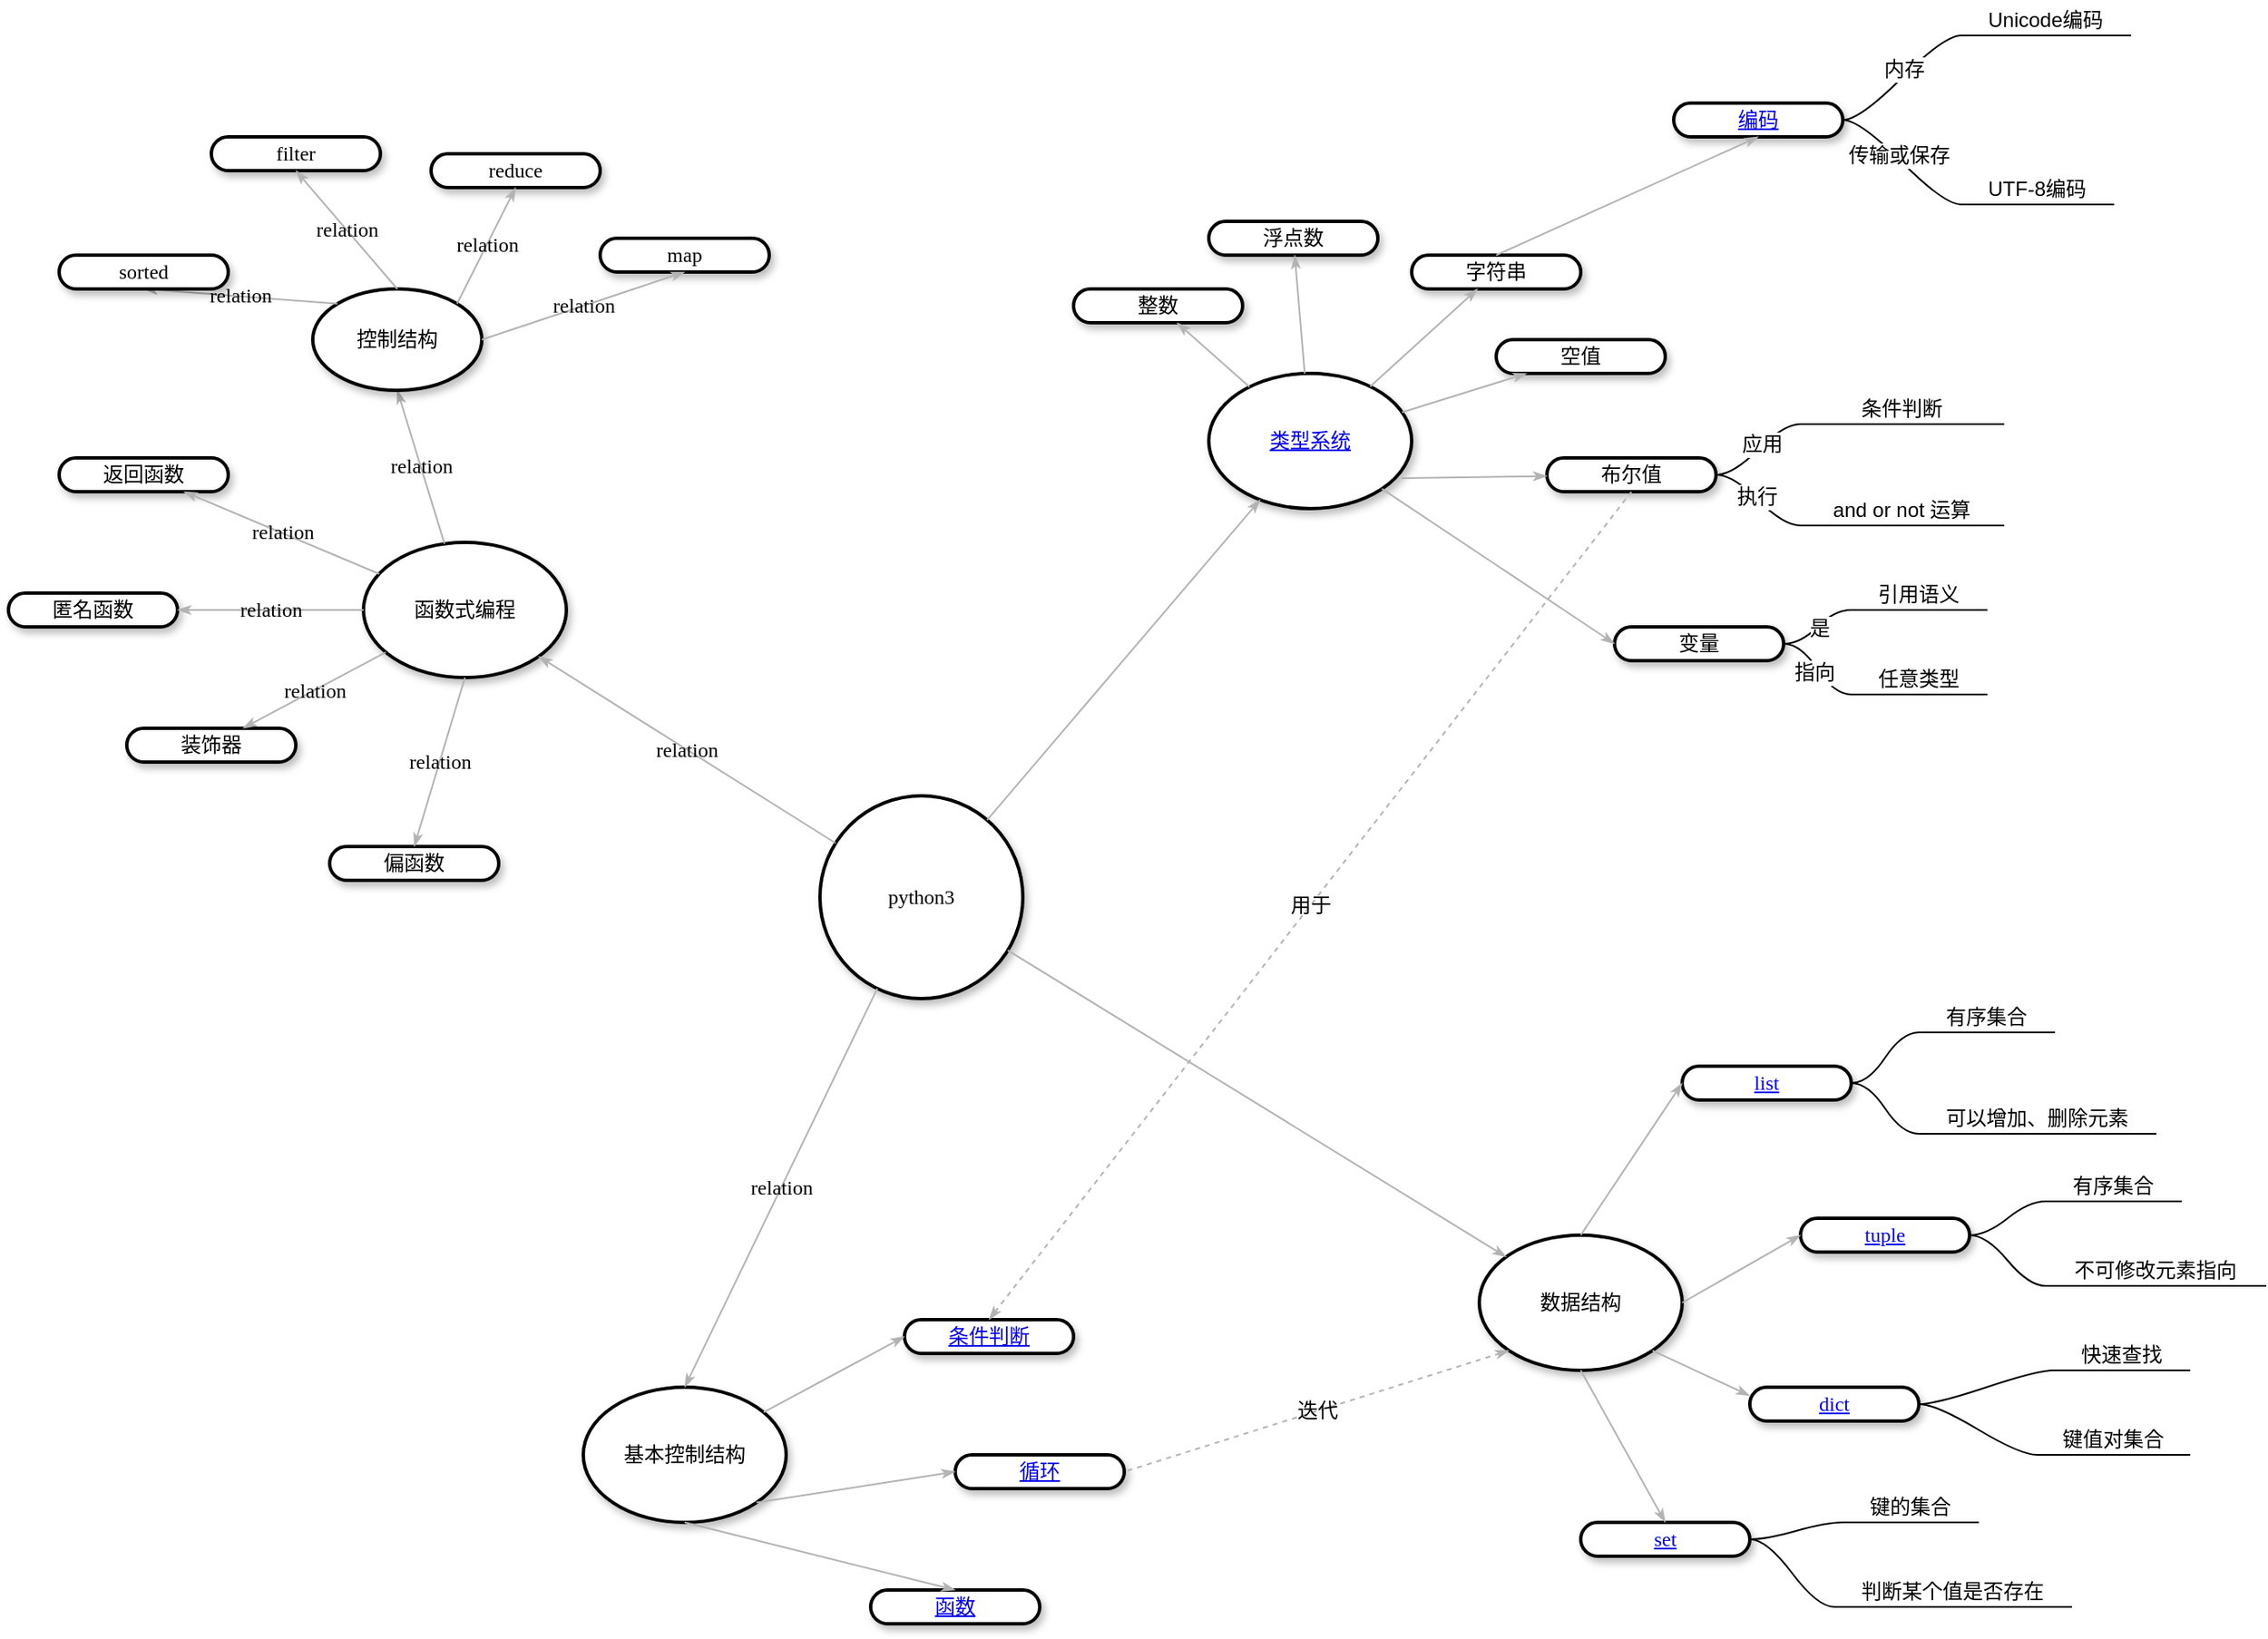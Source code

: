 <mxfile version="12.9.3" type="github">
  <diagram name="Page-1" id="42789a77-a242-8287-6e28-9cd8cfd52e62">
    <mxGraphModel dx="1422" dy="1612" grid="1" gridSize="10" guides="1" tooltips="1" connect="1" arrows="1" fold="1" page="1" pageScale="1" pageWidth="1100" pageHeight="850" background="#ffffff" math="0" shadow="0">
      <root>
        <mxCell id="0" />
        <mxCell id="1" parent="0" />
        <mxCell id="pa6l1_xSJ-PfUNN6RvXa-100" value="函数式编程" style="ellipse;whiteSpace=wrap;html=1;rounded=1;shadow=1;comic=0;labelBackgroundColor=none;strokeWidth=2;fontFamily=Verdana;fontSize=12;align=center;" vertex="1" parent="1">
          <mxGeometry x="260" y="110" width="120" height="80" as="geometry" />
        </mxCell>
        <mxCell id="pa6l1_xSJ-PfUNN6RvXa-101" value="&lt;a href=&quot;https://github.com/tesla1995/notes/blob/master/python/type_system.md&quot;&gt;类型系统&lt;/a&gt;" style="ellipse;whiteSpace=wrap;html=1;rounded=1;shadow=1;comic=0;labelBackgroundColor=none;strokeWidth=2;fontFamily=Verdana;fontSize=12;align=center;" vertex="1" parent="1">
          <mxGeometry x="760" y="10" width="120" height="80" as="geometry" />
        </mxCell>
        <mxCell id="pa6l1_xSJ-PfUNN6RvXa-102" value="python3" style="ellipse;whiteSpace=wrap;html=1;rounded=1;shadow=1;comic=0;labelBackgroundColor=none;strokeWidth=2;fontFamily=Verdana;fontSize=12;align=center;" vertex="1" parent="1">
          <mxGeometry x="530" y="260" width="120" height="120" as="geometry" />
        </mxCell>
        <mxCell id="pa6l1_xSJ-PfUNN6RvXa-103" value="数据结构" style="ellipse;whiteSpace=wrap;html=1;rounded=1;shadow=1;comic=0;labelBackgroundColor=none;strokeWidth=2;fontFamily=Verdana;fontSize=12;align=center;" vertex="1" parent="1">
          <mxGeometry x="920" y="520" width="120" height="80" as="geometry" />
        </mxCell>
        <mxCell id="pa6l1_xSJ-PfUNN6RvXa-104" value="&lt;span&gt;基本控制结构&lt;/span&gt;" style="ellipse;whiteSpace=wrap;html=1;rounded=1;shadow=1;comic=0;labelBackgroundColor=none;strokeWidth=2;fontFamily=Verdana;fontSize=12;align=center;" vertex="1" parent="1">
          <mxGeometry x="390" y="610" width="120" height="80" as="geometry" />
        </mxCell>
        <mxCell id="pa6l1_xSJ-PfUNN6RvXa-105" value="返回函数" style="whiteSpace=wrap;html=1;rounded=1;shadow=1;comic=0;labelBackgroundColor=none;strokeWidth=2;fontFamily=Verdana;fontSize=12;align=center;arcSize=50;" vertex="1" parent="1">
          <mxGeometry x="80" y="60" width="100" height="20" as="geometry" />
        </mxCell>
        <mxCell id="pa6l1_xSJ-PfUNN6RvXa-106" value="匿名函数" style="whiteSpace=wrap;html=1;rounded=1;shadow=1;comic=0;labelBackgroundColor=none;strokeWidth=2;fontFamily=Verdana;fontSize=12;align=center;arcSize=50;" vertex="1" parent="1">
          <mxGeometry x="50" y="140" width="100" height="20" as="geometry" />
        </mxCell>
        <mxCell id="pa6l1_xSJ-PfUNN6RvXa-108" value="&lt;span&gt;整数&lt;/span&gt;" style="whiteSpace=wrap;html=1;rounded=1;shadow=1;comic=0;labelBackgroundColor=none;strokeWidth=2;fontFamily=Verdana;fontSize=12;align=center;arcSize=50;" vertex="1" parent="1">
          <mxGeometry x="680" y="-40" width="100" height="20" as="geometry" />
        </mxCell>
        <mxCell id="pa6l1_xSJ-PfUNN6RvXa-109" value="&lt;span&gt;浮点数&lt;/span&gt;" style="whiteSpace=wrap;html=1;rounded=1;shadow=1;comic=0;labelBackgroundColor=none;strokeWidth=2;fontFamily=Verdana;fontSize=12;align=center;arcSize=50;" vertex="1" parent="1">
          <mxGeometry x="760" y="-80" width="100" height="20" as="geometry" />
        </mxCell>
        <mxCell id="pa6l1_xSJ-PfUNN6RvXa-110" value="字符串" style="whiteSpace=wrap;html=1;rounded=1;shadow=1;comic=0;labelBackgroundColor=none;strokeWidth=2;fontFamily=Verdana;fontSize=12;align=center;arcSize=50;" vertex="1" parent="1">
          <mxGeometry x="880" y="-60" width="100" height="20" as="geometry" />
        </mxCell>
        <mxCell id="pa6l1_xSJ-PfUNN6RvXa-111" value="&lt;a href=&quot;https://github.com/tesla1995/notes/blob/master/python/string_encoding.md&quot;&gt;编码&lt;/a&gt;" style="whiteSpace=wrap;html=1;rounded=1;shadow=1;comic=0;labelBackgroundColor=none;strokeWidth=2;fontFamily=Verdana;fontSize=12;align=center;arcSize=50;" vertex="1" parent="1">
          <mxGeometry x="1035" y="-150" width="100" height="20" as="geometry" />
        </mxCell>
        <mxCell id="pa6l1_xSJ-PfUNN6RvXa-112" value="空值" style="whiteSpace=wrap;html=1;rounded=1;shadow=1;comic=0;labelBackgroundColor=none;strokeWidth=2;fontFamily=Verdana;fontSize=12;align=center;arcSize=50;" vertex="1" parent="1">
          <mxGeometry x="930" y="-10" width="100" height="20" as="geometry" />
        </mxCell>
        <mxCell id="pa6l1_xSJ-PfUNN6RvXa-113" value="&lt;span&gt;布尔值&lt;/span&gt;" style="whiteSpace=wrap;html=1;rounded=1;shadow=1;comic=0;labelBackgroundColor=none;strokeWidth=2;fontFamily=Verdana;fontSize=12;align=center;arcSize=50;" vertex="1" parent="1">
          <mxGeometry x="960" y="60" width="100" height="20" as="geometry" />
        </mxCell>
        <mxCell id="pa6l1_xSJ-PfUNN6RvXa-117" value="relation" style="edgeStyle=none;rounded=1;html=1;labelBackgroundColor=none;startArrow=none;startFill=0;startSize=5;endArrow=classicThin;endFill=1;endSize=5;jettySize=auto;orthogonalLoop=1;strokeColor=#B3B3B3;strokeWidth=1;fontFamily=Verdana;fontSize=12;entryX=0.5;entryY=1;entryDx=0;entryDy=0;" edge="1" parent="1" source="pa6l1_xSJ-PfUNN6RvXa-100" target="pa6l1_xSJ-PfUNN6RvXa-197">
          <mxGeometry relative="1" as="geometry">
            <mxPoint x="365" y="60" as="targetPoint" />
          </mxGeometry>
        </mxCell>
        <mxCell id="pa6l1_xSJ-PfUNN6RvXa-119" value="relation" style="edgeStyle=none;rounded=1;html=1;labelBackgroundColor=none;startArrow=none;startFill=0;startSize=5;endArrow=classicThin;endFill=1;endSize=5;jettySize=auto;orthogonalLoop=1;strokeColor=#B3B3B3;strokeWidth=1;fontFamily=Verdana;fontSize=12" edge="1" parent="1" source="pa6l1_xSJ-PfUNN6RvXa-100" target="pa6l1_xSJ-PfUNN6RvXa-105">
          <mxGeometry relative="1" as="geometry" />
        </mxCell>
        <mxCell id="pa6l1_xSJ-PfUNN6RvXa-120" value="relation" style="edgeStyle=none;rounded=1;html=1;labelBackgroundColor=none;startArrow=none;startFill=0;startSize=5;endArrow=classicThin;endFill=1;endSize=5;jettySize=auto;orthogonalLoop=1;strokeColor=#B3B3B3;strokeWidth=1;fontFamily=Verdana;fontSize=12" edge="1" parent="1" source="pa6l1_xSJ-PfUNN6RvXa-100" target="pa6l1_xSJ-PfUNN6RvXa-106">
          <mxGeometry relative="1" as="geometry" />
        </mxCell>
        <mxCell id="pa6l1_xSJ-PfUNN6RvXa-121" value="relation" style="edgeStyle=none;rounded=1;html=1;labelBackgroundColor=none;startArrow=none;startFill=0;startSize=5;endArrow=classicThin;endFill=1;endSize=5;jettySize=auto;orthogonalLoop=1;strokeColor=#B3B3B3;strokeWidth=1;fontFamily=Verdana;fontSize=12" edge="1" parent="1" source="pa6l1_xSJ-PfUNN6RvXa-102" target="pa6l1_xSJ-PfUNN6RvXa-100">
          <mxGeometry relative="1" as="geometry" />
        </mxCell>
        <mxCell id="pa6l1_xSJ-PfUNN6RvXa-122" value="" style="edgeStyle=none;rounded=1;html=1;labelBackgroundColor=none;startArrow=none;startFill=0;startSize=5;endArrow=classicThin;endFill=1;endSize=5;jettySize=auto;orthogonalLoop=1;strokeColor=#B3B3B3;strokeWidth=1;fontFamily=Verdana;fontSize=12" edge="1" parent="1" source="pa6l1_xSJ-PfUNN6RvXa-102" target="pa6l1_xSJ-PfUNN6RvXa-101">
          <mxGeometry relative="1" as="geometry" />
        </mxCell>
        <mxCell id="pa6l1_xSJ-PfUNN6RvXa-123" value="" style="edgeStyle=none;rounded=1;html=1;labelBackgroundColor=none;startArrow=none;startFill=0;startSize=5;endArrow=classicThin;endFill=1;endSize=5;jettySize=auto;orthogonalLoop=1;strokeColor=#B3B3B3;strokeWidth=1;fontFamily=Verdana;fontSize=12" edge="1" parent="1" source="pa6l1_xSJ-PfUNN6RvXa-102" target="pa6l1_xSJ-PfUNN6RvXa-103">
          <mxGeometry relative="1" as="geometry" />
        </mxCell>
        <mxCell id="pa6l1_xSJ-PfUNN6RvXa-124" value="" style="edgeStyle=none;rounded=1;html=1;labelBackgroundColor=none;startArrow=none;startFill=0;startSize=5;endArrow=classicThin;endFill=1;endSize=5;jettySize=auto;orthogonalLoop=1;strokeColor=#B3B3B3;strokeWidth=1;fontFamily=Verdana;fontSize=12;exitX=0.95;exitY=0.775;exitDx=0;exitDy=0;exitPerimeter=0;" edge="1" parent="1" source="pa6l1_xSJ-PfUNN6RvXa-101" target="pa6l1_xSJ-PfUNN6RvXa-113">
          <mxGeometry relative="1" as="geometry" />
        </mxCell>
        <mxCell id="pa6l1_xSJ-PfUNN6RvXa-125" value="" style="edgeStyle=none;rounded=1;html=1;labelBackgroundColor=none;startArrow=none;startFill=0;startSize=5;endArrow=classicThin;endFill=1;endSize=5;jettySize=auto;orthogonalLoop=1;strokeColor=#B3B3B3;strokeWidth=1;fontFamily=Verdana;fontSize=12" edge="1" parent="1" source="pa6l1_xSJ-PfUNN6RvXa-101" target="pa6l1_xSJ-PfUNN6RvXa-112">
          <mxGeometry relative="1" as="geometry" />
        </mxCell>
        <mxCell id="pa6l1_xSJ-PfUNN6RvXa-126" value="" style="edgeStyle=none;rounded=1;html=1;labelBackgroundColor=none;startArrow=none;startFill=0;startSize=5;endArrow=classicThin;endFill=1;endSize=5;jettySize=auto;orthogonalLoop=1;strokeColor=#B3B3B3;strokeWidth=1;fontFamily=Verdana;fontSize=12" edge="1" parent="1" source="pa6l1_xSJ-PfUNN6RvXa-101" target="pa6l1_xSJ-PfUNN6RvXa-110">
          <mxGeometry relative="1" as="geometry" />
        </mxCell>
        <mxCell id="pa6l1_xSJ-PfUNN6RvXa-127" value="" style="edgeStyle=none;rounded=1;html=1;labelBackgroundColor=none;startArrow=none;startFill=0;startSize=5;endArrow=classicThin;endFill=1;endSize=5;jettySize=auto;orthogonalLoop=1;strokeColor=#B3B3B3;strokeWidth=1;fontFamily=Verdana;fontSize=12" edge="1" parent="1" source="pa6l1_xSJ-PfUNN6RvXa-101" target="pa6l1_xSJ-PfUNN6RvXa-109">
          <mxGeometry relative="1" as="geometry" />
        </mxCell>
        <mxCell id="pa6l1_xSJ-PfUNN6RvXa-128" value="" style="edgeStyle=none;rounded=1;html=1;labelBackgroundColor=none;startArrow=none;startFill=0;startSize=5;endArrow=classicThin;endFill=1;endSize=5;jettySize=auto;orthogonalLoop=1;strokeColor=#B3B3B3;strokeWidth=1;fontFamily=Verdana;fontSize=12" edge="1" parent="1" source="pa6l1_xSJ-PfUNN6RvXa-101" target="pa6l1_xSJ-PfUNN6RvXa-108">
          <mxGeometry relative="1" as="geometry" />
        </mxCell>
        <mxCell id="pa6l1_xSJ-PfUNN6RvXa-132" value="装饰器" style="whiteSpace=wrap;html=1;rounded=1;shadow=1;comic=0;labelBackgroundColor=none;strokeWidth=2;fontFamily=Verdana;fontSize=12;align=center;arcSize=50;" vertex="1" parent="1">
          <mxGeometry x="120" y="220" width="100" height="20" as="geometry" />
        </mxCell>
        <mxCell id="pa6l1_xSJ-PfUNN6RvXa-133" value="&lt;span&gt;&lt;a href=&quot;https://github.com/tesla1995/notes/blob/master/python/basic_ctrl.md&quot;&gt;条件判断&lt;/a&gt;&lt;/span&gt;" style="whiteSpace=wrap;html=1;rounded=1;shadow=1;comic=0;labelBackgroundColor=none;strokeWidth=2;fontFamily=Verdana;fontSize=12;align=center;arcSize=50;" vertex="1" parent="1">
          <mxGeometry x="580" y="570" width="100" height="20" as="geometry" />
        </mxCell>
        <mxCell id="pa6l1_xSJ-PfUNN6RvXa-135" value="relation" style="edgeStyle=none;rounded=1;html=1;labelBackgroundColor=none;startArrow=none;startFill=0;startSize=5;endArrow=classicThin;endFill=1;endSize=5;jettySize=auto;orthogonalLoop=1;strokeColor=#B3B3B3;strokeWidth=1;fontFamily=Verdana;fontSize=12" edge="1" parent="1" source="pa6l1_xSJ-PfUNN6RvXa-100" target="pa6l1_xSJ-PfUNN6RvXa-132">
          <mxGeometry relative="1" as="geometry" />
        </mxCell>
        <mxCell id="pa6l1_xSJ-PfUNN6RvXa-144" value="relation" style="edgeStyle=none;rounded=1;html=1;labelBackgroundColor=none;startArrow=none;startFill=0;startSize=5;endArrow=classicThin;endFill=1;endSize=5;jettySize=auto;orthogonalLoop=1;strokeColor=#B3B3B3;strokeWidth=1;fontFamily=Verdana;fontSize=12;entryX=0.5;entryY=0;entryDx=0;entryDy=0;" edge="1" parent="1" source="pa6l1_xSJ-PfUNN6RvXa-102" target="pa6l1_xSJ-PfUNN6RvXa-104">
          <mxGeometry relative="1" as="geometry">
            <mxPoint x="472.381" y="415" as="targetPoint" />
          </mxGeometry>
        </mxCell>
        <mxCell id="pa6l1_xSJ-PfUNN6RvXa-145" value="" style="edgeStyle=none;rounded=1;html=1;labelBackgroundColor=none;startArrow=none;startFill=0;startSize=5;endArrow=classicThin;endFill=1;endSize=5;jettySize=auto;orthogonalLoop=1;strokeColor=#B3B3B3;strokeWidth=1;fontFamily=Verdana;fontSize=12;entryX=0;entryY=0.5;entryDx=0;entryDy=0;" edge="1" parent="1" source="pa6l1_xSJ-PfUNN6RvXa-104" target="pa6l1_xSJ-PfUNN6RvXa-133">
          <mxGeometry relative="1" as="geometry" />
        </mxCell>
        <mxCell id="pa6l1_xSJ-PfUNN6RvXa-146" value="条件判断" style="whiteSpace=wrap;html=1;shape=partialRectangle;top=0;left=0;bottom=1;right=0;points=[[0,1],[1,1]];strokeColor=#000000;fillColor=none;align=center;verticalAlign=bottom;routingCenterY=0.5;snapToPoint=1;container=1;recursiveResize=0;autosize=1;treeFolding=1;treeMoving=1;" vertex="1" parent="1">
          <mxGeometry x="1110" y="20" width="120" height="20" as="geometry" />
        </mxCell>
        <mxCell id="pa6l1_xSJ-PfUNN6RvXa-147" value="" style="edgeStyle=entityRelationEdgeStyle;startArrow=none;endArrow=none;segment=10;curved=1;exitX=1;exitY=0.5;exitDx=0;exitDy=0;" edge="1" parent="1" source="pa6l1_xSJ-PfUNN6RvXa-113" target="pa6l1_xSJ-PfUNN6RvXa-146">
          <mxGeometry relative="1" as="geometry">
            <mxPoint x="1050" y="30" as="sourcePoint" />
          </mxGeometry>
        </mxCell>
        <mxCell id="pa6l1_xSJ-PfUNN6RvXa-148" value="应用" style="text;html=1;align=center;verticalAlign=middle;resizable=0;points=[];labelBackgroundColor=#ffffff;" vertex="1" connectable="0" parent="pa6l1_xSJ-PfUNN6RvXa-147">
          <mxGeometry x="0.117" y="1" relative="1" as="geometry">
            <mxPoint as="offset" />
          </mxGeometry>
        </mxCell>
        <mxCell id="pa6l1_xSJ-PfUNN6RvXa-149" value="and or not 运算" style="whiteSpace=wrap;html=1;shape=partialRectangle;top=0;left=0;bottom=1;right=0;points=[[0,1],[1,1]];strokeColor=#000000;fillColor=none;align=center;verticalAlign=bottom;routingCenterY=0.5;snapToPoint=1;container=1;recursiveResize=0;autosize=1;treeFolding=1;treeMoving=1;" vertex="1" parent="1">
          <mxGeometry x="1110" y="80" width="120" height="20" as="geometry" />
        </mxCell>
        <mxCell id="pa6l1_xSJ-PfUNN6RvXa-150" value="" style="edgeStyle=entityRelationEdgeStyle;startArrow=none;endArrow=none;segment=10;curved=1;exitX=1;exitY=0.5;exitDx=0;exitDy=0;" edge="1" parent="1" source="pa6l1_xSJ-PfUNN6RvXa-113" target="pa6l1_xSJ-PfUNN6RvXa-149">
          <mxGeometry relative="1" as="geometry">
            <mxPoint x="1040" y="40" as="sourcePoint" />
          </mxGeometry>
        </mxCell>
        <mxCell id="pa6l1_xSJ-PfUNN6RvXa-151" value="执行" style="text;html=1;align=center;verticalAlign=middle;resizable=0;points=[];labelBackgroundColor=#ffffff;" vertex="1" connectable="0" parent="pa6l1_xSJ-PfUNN6RvXa-150">
          <mxGeometry x="-0.084" y="1" relative="1" as="geometry">
            <mxPoint as="offset" />
          </mxGeometry>
        </mxCell>
        <mxCell id="pa6l1_xSJ-PfUNN6RvXa-152" value="Unicode编码" style="whiteSpace=wrap;html=1;shape=partialRectangle;top=0;left=0;bottom=1;right=0;points=[[0,1],[1,1]];strokeColor=#000000;fillColor=none;align=center;verticalAlign=bottom;routingCenterY=0.5;snapToPoint=1;container=1;recursiveResize=0;autosize=1;treeFolding=1;treeMoving=1;" vertex="1" parent="1">
          <mxGeometry x="1205" y="-210" width="100" height="20" as="geometry" />
        </mxCell>
        <mxCell id="pa6l1_xSJ-PfUNN6RvXa-153" value="" style="edgeStyle=entityRelationEdgeStyle;startArrow=none;endArrow=none;segment=10;curved=1;" edge="1" parent="1" target="pa6l1_xSJ-PfUNN6RvXa-152">
          <mxGeometry relative="1" as="geometry">
            <mxPoint x="1135" y="-140" as="sourcePoint" />
          </mxGeometry>
        </mxCell>
        <mxCell id="pa6l1_xSJ-PfUNN6RvXa-154" value="内存" style="text;html=1;align=center;verticalAlign=middle;resizable=0;points=[];labelBackgroundColor=#ffffff;" vertex="1" connectable="0" parent="pa6l1_xSJ-PfUNN6RvXa-153">
          <mxGeometry x="0.068" y="4" relative="1" as="geometry">
            <mxPoint x="1" as="offset" />
          </mxGeometry>
        </mxCell>
        <mxCell id="pa6l1_xSJ-PfUNN6RvXa-155" value="UTF-8编码" style="whiteSpace=wrap;html=1;shape=partialRectangle;top=0;left=0;bottom=1;right=0;points=[[0,1],[1,1]];strokeColor=#000000;fillColor=none;align=center;verticalAlign=bottom;routingCenterY=0.5;snapToPoint=1;container=1;recursiveResize=0;autosize=1;treeFolding=1;treeMoving=1;" vertex="1" parent="1">
          <mxGeometry x="1205" y="-110" width="90" height="20" as="geometry" />
        </mxCell>
        <mxCell id="pa6l1_xSJ-PfUNN6RvXa-156" value="" style="edgeStyle=entityRelationEdgeStyle;startArrow=none;endArrow=none;segment=10;curved=1;" edge="1" parent="1" target="pa6l1_xSJ-PfUNN6RvXa-155">
          <mxGeometry relative="1" as="geometry">
            <mxPoint x="1135" y="-140" as="sourcePoint" />
          </mxGeometry>
        </mxCell>
        <mxCell id="pa6l1_xSJ-PfUNN6RvXa-157" value="传输或保存" style="text;html=1;align=center;verticalAlign=middle;resizable=0;points=[];labelBackgroundColor=#ffffff;" vertex="1" connectable="0" parent="pa6l1_xSJ-PfUNN6RvXa-156">
          <mxGeometry x="-0.093" y="1" relative="1" as="geometry">
            <mxPoint as="offset" />
          </mxGeometry>
        </mxCell>
        <mxCell id="pa6l1_xSJ-PfUNN6RvXa-158" value="" style="edgeStyle=none;rounded=1;html=1;labelBackgroundColor=none;startArrow=none;startFill=0;startSize=5;endArrow=classicThin;endFill=1;endSize=5;jettySize=auto;orthogonalLoop=1;strokeColor=#B3B3B3;strokeWidth=1;fontFamily=Verdana;fontSize=12;entryX=0.5;entryY=1;entryDx=0;entryDy=0;" edge="1" parent="1" target="pa6l1_xSJ-PfUNN6RvXa-111">
          <mxGeometry relative="1" as="geometry">
            <mxPoint x="930" y="-60" as="sourcePoint" />
            <mxPoint x="1030" y="-140" as="targetPoint" />
          </mxGeometry>
        </mxCell>
        <mxCell id="pa6l1_xSJ-PfUNN6RvXa-159" value="&lt;span&gt;变量&lt;/span&gt;" style="whiteSpace=wrap;html=1;rounded=1;shadow=1;comic=0;labelBackgroundColor=none;strokeWidth=2;fontFamily=Verdana;fontSize=12;align=center;arcSize=50;" vertex="1" parent="1">
          <mxGeometry x="1000" y="160" width="100" height="20" as="geometry" />
        </mxCell>
        <mxCell id="pa6l1_xSJ-PfUNN6RvXa-160" value="" style="edgeStyle=none;rounded=1;html=1;labelBackgroundColor=none;startArrow=none;startFill=0;startSize=5;endArrow=classicThin;endFill=1;endSize=5;jettySize=auto;orthogonalLoop=1;strokeColor=#B3B3B3;strokeWidth=1;fontFamily=Verdana;fontSize=12;entryX=0;entryY=0.5;entryDx=0;entryDy=0;exitX=1;exitY=1;exitDx=0;exitDy=0;" edge="1" parent="1" source="pa6l1_xSJ-PfUNN6RvXa-101" target="pa6l1_xSJ-PfUNN6RvXa-159">
          <mxGeometry relative="1" as="geometry">
            <mxPoint x="826.732" y="20.059" as="sourcePoint" />
            <mxPoint x="820.833" y="-50" as="targetPoint" />
          </mxGeometry>
        </mxCell>
        <mxCell id="pa6l1_xSJ-PfUNN6RvXa-161" value="引用语义" style="whiteSpace=wrap;html=1;shape=partialRectangle;top=0;left=0;bottom=1;right=0;points=[[0,1],[1,1]];strokeColor=#000000;fillColor=none;align=center;verticalAlign=bottom;routingCenterY=0.5;snapToPoint=1;container=1;recursiveResize=0;autosize=1;treeFolding=1;treeMoving=1;" vertex="1" parent="1">
          <mxGeometry x="1140" y="130" width="80" height="20" as="geometry" />
        </mxCell>
        <mxCell id="pa6l1_xSJ-PfUNN6RvXa-162" value="" style="edgeStyle=entityRelationEdgeStyle;startArrow=none;endArrow=none;segment=10;curved=1;exitX=1;exitY=0.5;exitDx=0;exitDy=0;" edge="1" parent="1" source="pa6l1_xSJ-PfUNN6RvXa-159" target="pa6l1_xSJ-PfUNN6RvXa-161">
          <mxGeometry relative="1" as="geometry">
            <mxPoint x="1130" y="180" as="sourcePoint" />
          </mxGeometry>
        </mxCell>
        <mxCell id="pa6l1_xSJ-PfUNN6RvXa-163" value="是" style="text;html=1;align=center;verticalAlign=middle;resizable=0;points=[];labelBackgroundColor=#ffffff;" vertex="1" connectable="0" parent="pa6l1_xSJ-PfUNN6RvXa-162">
          <mxGeometry y="-1" relative="1" as="geometry">
            <mxPoint as="offset" />
          </mxGeometry>
        </mxCell>
        <mxCell id="pa6l1_xSJ-PfUNN6RvXa-164" value="任意类型" style="whiteSpace=wrap;html=1;shape=partialRectangle;top=0;left=0;bottom=1;right=0;points=[[0,1],[1,1]];strokeColor=#000000;fillColor=none;align=center;verticalAlign=bottom;routingCenterY=0.5;snapToPoint=1;container=1;recursiveResize=0;autosize=1;treeFolding=1;treeMoving=1;" vertex="1" parent="1">
          <mxGeometry x="1140" y="180" width="80" height="20" as="geometry" />
        </mxCell>
        <mxCell id="pa6l1_xSJ-PfUNN6RvXa-165" value="" style="edgeStyle=entityRelationEdgeStyle;startArrow=none;endArrow=none;segment=10;curved=1;exitX=1;exitY=0.5;exitDx=0;exitDy=0;" edge="1" parent="1" source="pa6l1_xSJ-PfUNN6RvXa-159" target="pa6l1_xSJ-PfUNN6RvXa-164">
          <mxGeometry relative="1" as="geometry">
            <mxPoint x="1100" y="200" as="sourcePoint" />
          </mxGeometry>
        </mxCell>
        <mxCell id="pa6l1_xSJ-PfUNN6RvXa-166" value="指向" style="text;html=1;align=center;verticalAlign=middle;resizable=0;points=[];labelBackgroundColor=#ffffff;" vertex="1" connectable="0" parent="pa6l1_xSJ-PfUNN6RvXa-165">
          <mxGeometry x="0.02" y="-3" relative="1" as="geometry">
            <mxPoint as="offset" />
          </mxGeometry>
        </mxCell>
        <mxCell id="pa6l1_xSJ-PfUNN6RvXa-167" value="&lt;a href=&quot;https://github.com/tesla1995/notes/blob/master/python/list.md&quot;&gt;list&lt;/a&gt;" style="whiteSpace=wrap;html=1;rounded=1;shadow=1;comic=0;labelBackgroundColor=none;strokeWidth=2;fontFamily=Verdana;fontSize=12;align=center;arcSize=50;" vertex="1" parent="1">
          <mxGeometry x="1040" y="420" width="100" height="20" as="geometry" />
        </mxCell>
        <mxCell id="pa6l1_xSJ-PfUNN6RvXa-168" value="&lt;a href=&quot;https://github.com/tesla1995/notes/blob/master/python/tuple.md&quot;&gt;tuple&lt;/a&gt;" style="whiteSpace=wrap;html=1;rounded=1;shadow=1;comic=0;labelBackgroundColor=none;strokeWidth=2;fontFamily=Verdana;fontSize=12;align=center;arcSize=50;" vertex="1" parent="1">
          <mxGeometry x="1110" y="510" width="100" height="20" as="geometry" />
        </mxCell>
        <mxCell id="pa6l1_xSJ-PfUNN6RvXa-169" value="&lt;a href=&quot;https://github.com/tesla1995/notes/blob/master/python/dict.md&quot;&gt;dict&lt;/a&gt;" style="whiteSpace=wrap;html=1;rounded=1;shadow=1;comic=0;labelBackgroundColor=none;strokeWidth=2;fontFamily=Verdana;fontSize=12;align=center;arcSize=50;" vertex="1" parent="1">
          <mxGeometry x="1080" y="610" width="100" height="20" as="geometry" />
        </mxCell>
        <mxCell id="pa6l1_xSJ-PfUNN6RvXa-170" value="&lt;a href=&quot;https://github.com/tesla1995/notes/blob/master/python/set.md&quot;&gt;set&lt;/a&gt;" style="whiteSpace=wrap;html=1;rounded=1;shadow=1;comic=0;labelBackgroundColor=none;strokeWidth=2;fontFamily=Verdana;fontSize=12;align=center;arcSize=50;" vertex="1" parent="1">
          <mxGeometry x="980" y="690" width="100" height="20" as="geometry" />
        </mxCell>
        <mxCell id="pa6l1_xSJ-PfUNN6RvXa-171" value="" style="edgeStyle=none;rounded=1;html=1;labelBackgroundColor=none;startArrow=none;startFill=0;startSize=5;endArrow=classicThin;endFill=1;endSize=5;jettySize=auto;orthogonalLoop=1;strokeColor=#B3B3B3;strokeWidth=1;fontFamily=Verdana;fontSize=12;exitX=0.5;exitY=0;exitDx=0;exitDy=0;entryX=0;entryY=0.5;entryDx=0;entryDy=0;" edge="1" parent="1" source="pa6l1_xSJ-PfUNN6RvXa-103" target="pa6l1_xSJ-PfUNN6RvXa-167">
          <mxGeometry relative="1" as="geometry">
            <mxPoint x="980.001" y="382.821" as="sourcePoint" />
            <mxPoint x="908.961" y="440" as="targetPoint" />
          </mxGeometry>
        </mxCell>
        <mxCell id="pa6l1_xSJ-PfUNN6RvXa-172" value="" style="edgeStyle=none;rounded=1;html=1;labelBackgroundColor=none;startArrow=none;startFill=0;startSize=5;endArrow=classicThin;endFill=1;endSize=5;jettySize=auto;orthogonalLoop=1;strokeColor=#B3B3B3;strokeWidth=1;fontFamily=Verdana;fontSize=12;exitX=1;exitY=0.5;exitDx=0;exitDy=0;entryX=0;entryY=0.5;entryDx=0;entryDy=0;" edge="1" parent="1" source="pa6l1_xSJ-PfUNN6RvXa-103" target="pa6l1_xSJ-PfUNN6RvXa-168">
          <mxGeometry relative="1" as="geometry">
            <mxPoint x="990" y="530" as="sourcePoint" />
            <mxPoint x="1100" y="450" as="targetPoint" />
          </mxGeometry>
        </mxCell>
        <mxCell id="pa6l1_xSJ-PfUNN6RvXa-173" value="" style="edgeStyle=none;rounded=1;html=1;labelBackgroundColor=none;startArrow=none;startFill=0;startSize=5;endArrow=classicThin;endFill=1;endSize=5;jettySize=auto;orthogonalLoop=1;strokeColor=#B3B3B3;strokeWidth=1;fontFamily=Verdana;fontSize=12;exitX=1;exitY=1;exitDx=0;exitDy=0;entryX=0;entryY=0.25;entryDx=0;entryDy=0;" edge="1" parent="1" source="pa6l1_xSJ-PfUNN6RvXa-103" target="pa6l1_xSJ-PfUNN6RvXa-169">
          <mxGeometry relative="1" as="geometry">
            <mxPoint x="1050" y="570" as="sourcePoint" />
            <mxPoint x="1170" y="540" as="targetPoint" />
          </mxGeometry>
        </mxCell>
        <mxCell id="pa6l1_xSJ-PfUNN6RvXa-174" value="" style="edgeStyle=none;rounded=1;html=1;labelBackgroundColor=none;startArrow=none;startFill=0;startSize=5;endArrow=classicThin;endFill=1;endSize=5;jettySize=auto;orthogonalLoop=1;strokeColor=#B3B3B3;strokeWidth=1;fontFamily=Verdana;fontSize=12;exitX=0.5;exitY=1;exitDx=0;exitDy=0;entryX=0.5;entryY=0;entryDx=0;entryDy=0;" edge="1" parent="1" source="pa6l1_xSJ-PfUNN6RvXa-103" target="pa6l1_xSJ-PfUNN6RvXa-170">
          <mxGeometry relative="1" as="geometry">
            <mxPoint x="1032.426" y="598.284" as="sourcePoint" />
            <mxPoint x="1090" y="625" as="targetPoint" />
          </mxGeometry>
        </mxCell>
        <mxCell id="pa6l1_xSJ-PfUNN6RvXa-175" value="有序集合" style="whiteSpace=wrap;html=1;shape=partialRectangle;top=0;left=0;bottom=1;right=0;points=[[0,1],[1,1]];strokeColor=#000000;fillColor=none;align=center;verticalAlign=bottom;routingCenterY=0.5;snapToPoint=1;container=1;recursiveResize=0;autosize=1;treeFolding=1;treeMoving=1;" vertex="1" parent="1">
          <mxGeometry x="1180" y="380" width="80" height="20" as="geometry" />
        </mxCell>
        <mxCell id="pa6l1_xSJ-PfUNN6RvXa-176" value="" style="edgeStyle=entityRelationEdgeStyle;startArrow=none;endArrow=none;segment=10;curved=1;" edge="1" parent="1" target="pa6l1_xSJ-PfUNN6RvXa-175">
          <mxGeometry relative="1" as="geometry">
            <mxPoint x="1140" y="430" as="sourcePoint" />
          </mxGeometry>
        </mxCell>
        <mxCell id="pa6l1_xSJ-PfUNN6RvXa-177" value="可以增加、删除元素" style="whiteSpace=wrap;html=1;shape=partialRectangle;top=0;left=0;bottom=1;right=0;points=[[0,1],[1,1]];strokeColor=#000000;fillColor=none;align=center;verticalAlign=bottom;routingCenterY=0.5;snapToPoint=1;container=1;recursiveResize=0;autosize=1;treeFolding=1;treeMoving=1;" vertex="1" parent="1">
          <mxGeometry x="1180" y="440" width="140" height="20" as="geometry" />
        </mxCell>
        <mxCell id="pa6l1_xSJ-PfUNN6RvXa-178" value="" style="edgeStyle=entityRelationEdgeStyle;startArrow=none;endArrow=none;segment=10;curved=1;exitX=1;exitY=0.5;exitDx=0;exitDy=0;" edge="1" parent="1" source="pa6l1_xSJ-PfUNN6RvXa-167" target="pa6l1_xSJ-PfUNN6RvXa-177">
          <mxGeometry relative="1" as="geometry">
            <mxPoint x="1140" y="480" as="sourcePoint" />
          </mxGeometry>
        </mxCell>
        <mxCell id="pa6l1_xSJ-PfUNN6RvXa-179" value="有序集合" style="whiteSpace=wrap;html=1;shape=partialRectangle;top=0;left=0;bottom=1;right=0;points=[[0,1],[1,1]];strokeColor=#000000;fillColor=none;align=center;verticalAlign=bottom;routingCenterY=0.5;snapToPoint=1;container=1;recursiveResize=0;autosize=1;treeFolding=1;treeMoving=1;" vertex="1" parent="1">
          <mxGeometry x="1255" y="480" width="80" height="20" as="geometry" />
        </mxCell>
        <mxCell id="pa6l1_xSJ-PfUNN6RvXa-180" value="" style="edgeStyle=entityRelationEdgeStyle;startArrow=none;endArrow=none;segment=10;curved=1;" edge="1" parent="1" target="pa6l1_xSJ-PfUNN6RvXa-179">
          <mxGeometry relative="1" as="geometry">
            <mxPoint x="1210" y="520" as="sourcePoint" />
          </mxGeometry>
        </mxCell>
        <mxCell id="pa6l1_xSJ-PfUNN6RvXa-181" value="不可修改元素指向" style="whiteSpace=wrap;html=1;shape=partialRectangle;top=0;left=0;bottom=1;right=0;points=[[0,1],[1,1]];strokeColor=#000000;fillColor=none;align=center;verticalAlign=bottom;routingCenterY=0.5;snapToPoint=1;container=1;recursiveResize=0;autosize=1;treeFolding=1;treeMoving=1;" vertex="1" parent="1">
          <mxGeometry x="1255" y="530" width="130" height="20" as="geometry" />
        </mxCell>
        <mxCell id="pa6l1_xSJ-PfUNN6RvXa-182" value="" style="edgeStyle=entityRelationEdgeStyle;startArrow=none;endArrow=none;segment=10;curved=1;exitX=1;exitY=0.5;exitDx=0;exitDy=0;" edge="1" parent="1" target="pa6l1_xSJ-PfUNN6RvXa-181">
          <mxGeometry relative="1" as="geometry">
            <mxPoint x="1210" y="520" as="sourcePoint" />
          </mxGeometry>
        </mxCell>
        <mxCell id="pa6l1_xSJ-PfUNN6RvXa-183" value="键值对集合" style="whiteSpace=wrap;html=1;shape=partialRectangle;top=0;left=0;bottom=1;right=0;points=[[0,1],[1,1]];strokeColor=#000000;fillColor=none;align=center;verticalAlign=bottom;routingCenterY=0.5;snapToPoint=1;container=1;recursiveResize=0;autosize=1;treeFolding=1;treeMoving=1;" vertex="1" parent="1">
          <mxGeometry x="1250" y="630" width="90" height="20" as="geometry" />
        </mxCell>
        <mxCell id="pa6l1_xSJ-PfUNN6RvXa-184" value="" style="edgeStyle=entityRelationEdgeStyle;startArrow=none;endArrow=none;segment=10;curved=1;exitX=1;exitY=0.5;exitDx=0;exitDy=0;" edge="1" parent="1" source="pa6l1_xSJ-PfUNN6RvXa-169" target="pa6l1_xSJ-PfUNN6RvXa-183">
          <mxGeometry relative="1" as="geometry">
            <mxPoint x="1215" y="670" as="sourcePoint" />
          </mxGeometry>
        </mxCell>
        <mxCell id="pa6l1_xSJ-PfUNN6RvXa-185" value="快速查找" style="whiteSpace=wrap;html=1;shape=partialRectangle;top=0;left=0;bottom=1;right=0;points=[[0,1],[1,1]];strokeColor=#000000;fillColor=none;align=center;verticalAlign=bottom;routingCenterY=0.5;snapToPoint=1;container=1;recursiveResize=0;autosize=1;treeFolding=1;treeMoving=1;" vertex="1" parent="1">
          <mxGeometry x="1260" y="580" width="80" height="20" as="geometry" />
        </mxCell>
        <mxCell id="pa6l1_xSJ-PfUNN6RvXa-186" value="" style="edgeStyle=entityRelationEdgeStyle;startArrow=none;endArrow=none;segment=10;curved=1;exitX=1;exitY=0.5;exitDx=0;exitDy=0;" edge="1" parent="1" source="pa6l1_xSJ-PfUNN6RvXa-169" target="pa6l1_xSJ-PfUNN6RvXa-185">
          <mxGeometry relative="1" as="geometry">
            <mxPoint x="1220" y="620" as="sourcePoint" />
          </mxGeometry>
        </mxCell>
        <mxCell id="pa6l1_xSJ-PfUNN6RvXa-187" value="键的集合" style="whiteSpace=wrap;html=1;shape=partialRectangle;top=0;left=0;bottom=1;right=0;points=[[0,1],[1,1]];strokeColor=#000000;fillColor=none;align=center;verticalAlign=bottom;routingCenterY=0.5;snapToPoint=1;container=1;recursiveResize=0;autosize=1;treeFolding=1;treeMoving=1;" vertex="1" parent="1">
          <mxGeometry x="1135" y="670" width="80" height="20" as="geometry" />
        </mxCell>
        <mxCell id="pa6l1_xSJ-PfUNN6RvXa-188" value="" style="edgeStyle=entityRelationEdgeStyle;startArrow=none;endArrow=none;segment=10;curved=1;exitX=1;exitY=0.5;exitDx=0;exitDy=0;" edge="1" parent="1" source="pa6l1_xSJ-PfUNN6RvXa-170" target="pa6l1_xSJ-PfUNN6RvXa-187">
          <mxGeometry relative="1" as="geometry">
            <mxPoint x="1100" y="720" as="sourcePoint" />
          </mxGeometry>
        </mxCell>
        <mxCell id="pa6l1_xSJ-PfUNN6RvXa-189" value="判断某个值是否存在" style="whiteSpace=wrap;html=1;shape=partialRectangle;top=0;left=0;bottom=1;right=0;points=[[0,1],[1,1]];strokeColor=#000000;fillColor=none;align=center;verticalAlign=bottom;routingCenterY=0.5;snapToPoint=1;container=1;recursiveResize=0;autosize=1;treeFolding=1;treeMoving=1;" vertex="1" parent="1">
          <mxGeometry x="1130" y="720" width="140" height="20" as="geometry" />
        </mxCell>
        <mxCell id="pa6l1_xSJ-PfUNN6RvXa-190" value="" style="edgeStyle=entityRelationEdgeStyle;startArrow=none;endArrow=none;segment=10;curved=1;" edge="1" parent="1" target="pa6l1_xSJ-PfUNN6RvXa-189">
          <mxGeometry relative="1" as="geometry">
            <mxPoint x="1080" y="700" as="sourcePoint" />
          </mxGeometry>
        </mxCell>
        <mxCell id="pa6l1_xSJ-PfUNN6RvXa-191" value="&lt;span&gt;&lt;a href=&quot;https://github.com/tesla1995/notes/blob/master/python/basic_ctrl.md&quot;&gt;循环&lt;/a&gt;&lt;/span&gt;" style="whiteSpace=wrap;html=1;rounded=1;shadow=1;comic=0;labelBackgroundColor=none;strokeWidth=2;fontFamily=Verdana;fontSize=12;align=center;arcSize=50;" vertex="1" parent="1">
          <mxGeometry x="610" y="650" width="100" height="20" as="geometry" />
        </mxCell>
        <mxCell id="pa6l1_xSJ-PfUNN6RvXa-192" value="" style="edgeStyle=none;rounded=1;html=1;labelBackgroundColor=none;startArrow=none;startFill=0;startSize=5;endArrow=classicThin;endFill=1;endSize=5;jettySize=auto;orthogonalLoop=1;strokeColor=#B3B3B3;strokeWidth=1;fontFamily=Verdana;fontSize=12;exitX=1;exitY=1;exitDx=0;exitDy=0;entryX=0;entryY=0.5;entryDx=0;entryDy=0;" edge="1" parent="1" source="pa6l1_xSJ-PfUNN6RvXa-104" target="pa6l1_xSJ-PfUNN6RvXa-191">
          <mxGeometry relative="1" as="geometry">
            <mxPoint x="516.555" y="673.359" as="sourcePoint" />
            <mxPoint x="587.5" y="690" as="targetPoint" />
          </mxGeometry>
        </mxCell>
        <mxCell id="pa6l1_xSJ-PfUNN6RvXa-193" value="用于" style="edgeStyle=none;rounded=1;html=1;labelBackgroundColor=none;startArrow=classicThin;startFill=1;startSize=5;endArrow=none;endFill=0;endSize=5;jettySize=auto;orthogonalLoop=1;strokeColor=#B3B3B3;strokeWidth=1;fontFamily=Verdana;fontSize=12;entryX=0.5;entryY=1;entryDx=0;entryDy=0;dashed=1;exitX=0.5;exitY=0;exitDx=0;exitDy=0;" edge="1" parent="1" source="pa6l1_xSJ-PfUNN6RvXa-133" target="pa6l1_xSJ-PfUNN6RvXa-113">
          <mxGeometry relative="1" as="geometry">
            <mxPoint x="700" y="620" as="sourcePoint" />
            <mxPoint x="694.863" y="524.21" as="targetPoint" />
          </mxGeometry>
        </mxCell>
        <mxCell id="pa6l1_xSJ-PfUNN6RvXa-194" value="&lt;a href=&quot;https://github.com/tesla1995/notes/blob/master/python/function.md&quot;&gt;函数&lt;/a&gt;" style="whiteSpace=wrap;html=1;rounded=1;shadow=1;comic=0;labelBackgroundColor=none;strokeWidth=2;fontFamily=Verdana;fontSize=12;align=center;arcSize=50;" vertex="1" parent="1">
          <mxGeometry x="560" y="730" width="100" height="20" as="geometry" />
        </mxCell>
        <mxCell id="pa6l1_xSJ-PfUNN6RvXa-195" value="迭代" style="edgeStyle=none;rounded=1;html=1;labelBackgroundColor=none;startArrow=classicThin;startFill=1;startSize=5;endArrow=none;endFill=0;endSize=5;jettySize=auto;orthogonalLoop=1;strokeColor=#B3B3B3;strokeWidth=1;fontFamily=Verdana;fontSize=12;entryX=1;entryY=0.5;entryDx=0;entryDy=0;dashed=1;exitX=0;exitY=1;exitDx=0;exitDy=0;" edge="1" parent="1" source="pa6l1_xSJ-PfUNN6RvXa-103" target="pa6l1_xSJ-PfUNN6RvXa-191">
          <mxGeometry relative="1" as="geometry">
            <mxPoint x="635.128" y="610.002" as="sourcePoint" />
            <mxPoint x="1020" y="90" as="targetPoint" />
          </mxGeometry>
        </mxCell>
        <mxCell id="pa6l1_xSJ-PfUNN6RvXa-196" value="" style="edgeStyle=none;rounded=1;html=1;labelBackgroundColor=none;startArrow=none;startFill=0;startSize=5;endArrow=classicThin;endFill=1;endSize=5;jettySize=auto;orthogonalLoop=1;strokeColor=#B3B3B3;strokeWidth=1;fontFamily=Verdana;fontSize=12;exitX=0.5;exitY=1;exitDx=0;exitDy=0;entryX=0.5;entryY=0;entryDx=0;entryDy=0;" edge="1" parent="1" source="pa6l1_xSJ-PfUNN6RvXa-104" target="pa6l1_xSJ-PfUNN6RvXa-194">
          <mxGeometry relative="1" as="geometry">
            <mxPoint x="502.426" y="688.284" as="sourcePoint" />
            <mxPoint x="620" y="700" as="targetPoint" />
          </mxGeometry>
        </mxCell>
        <mxCell id="pa6l1_xSJ-PfUNN6RvXa-197" value="控制结构" style="ellipse;whiteSpace=wrap;html=1;rounded=1;shadow=1;comic=0;labelBackgroundColor=none;strokeWidth=2;fontFamily=Verdana;fontSize=12;align=center;" vertex="1" parent="1">
          <mxGeometry x="230" y="-40" width="100" height="60" as="geometry" />
        </mxCell>
        <mxCell id="pa6l1_xSJ-PfUNN6RvXa-198" value="map" style="whiteSpace=wrap;html=1;rounded=1;shadow=1;comic=0;labelBackgroundColor=none;strokeWidth=2;fontFamily=Verdana;fontSize=12;align=center;arcSize=50;" vertex="1" parent="1">
          <mxGeometry x="400" y="-70" width="100" height="20" as="geometry" />
        </mxCell>
        <mxCell id="pa6l1_xSJ-PfUNN6RvXa-199" value="relation" style="edgeStyle=none;rounded=1;html=1;labelBackgroundColor=none;startArrow=none;startFill=0;startSize=5;endArrow=classicThin;endFill=1;endSize=5;jettySize=auto;orthogonalLoop=1;strokeColor=#B3B3B3;strokeWidth=1;fontFamily=Verdana;fontSize=12;entryX=0.5;entryY=1;entryDx=0;entryDy=0;exitX=1;exitY=0.5;exitDx=0;exitDy=0;" edge="1" parent="1" source="pa6l1_xSJ-PfUNN6RvXa-197" target="pa6l1_xSJ-PfUNN6RvXa-198">
          <mxGeometry relative="1" as="geometry">
            <mxPoint x="426.993" y="-39.998" as="sourcePoint" />
            <mxPoint x="339.997" y="-1.96" as="targetPoint" />
          </mxGeometry>
        </mxCell>
        <mxCell id="pa6l1_xSJ-PfUNN6RvXa-200" value="reduce" style="whiteSpace=wrap;html=1;rounded=1;shadow=1;comic=0;labelBackgroundColor=none;strokeWidth=2;fontFamily=Verdana;fontSize=12;align=center;arcSize=50;" vertex="1" parent="1">
          <mxGeometry x="300" y="-120" width="100" height="20" as="geometry" />
        </mxCell>
        <mxCell id="pa6l1_xSJ-PfUNN6RvXa-201" value="relation" style="edgeStyle=none;rounded=1;html=1;labelBackgroundColor=none;startArrow=none;startFill=0;startSize=5;endArrow=classicThin;endFill=1;endSize=5;jettySize=auto;orthogonalLoop=1;strokeColor=#B3B3B3;strokeWidth=1;fontFamily=Verdana;fontSize=12;entryX=0.5;entryY=1;entryDx=0;entryDy=0;exitX=1;exitY=0;exitDx=0;exitDy=0;" edge="1" parent="1" source="pa6l1_xSJ-PfUNN6RvXa-197" target="pa6l1_xSJ-PfUNN6RvXa-200">
          <mxGeometry relative="1" as="geometry">
            <mxPoint x="340" as="sourcePoint" />
            <mxPoint x="440" y="-20" as="targetPoint" />
          </mxGeometry>
        </mxCell>
        <mxCell id="pa6l1_xSJ-PfUNN6RvXa-202" value="filter" style="whiteSpace=wrap;html=1;rounded=1;shadow=1;comic=0;labelBackgroundColor=none;strokeWidth=2;fontFamily=Verdana;fontSize=12;align=center;arcSize=50;" vertex="1" parent="1">
          <mxGeometry x="170" y="-130" width="100" height="20" as="geometry" />
        </mxCell>
        <mxCell id="pa6l1_xSJ-PfUNN6RvXa-203" value="relation" style="edgeStyle=none;rounded=1;html=1;labelBackgroundColor=none;startArrow=none;startFill=0;startSize=5;endArrow=classicThin;endFill=1;endSize=5;jettySize=auto;orthogonalLoop=1;strokeColor=#B3B3B3;strokeWidth=1;fontFamily=Verdana;fontSize=12;entryX=0.5;entryY=1;entryDx=0;entryDy=0;exitX=0.5;exitY=0;exitDx=0;exitDy=0;" edge="1" parent="1" source="pa6l1_xSJ-PfUNN6RvXa-197" target="pa6l1_xSJ-PfUNN6RvXa-202">
          <mxGeometry relative="1" as="geometry">
            <mxPoint x="325.355" y="-21.213" as="sourcePoint" />
            <mxPoint x="360" y="-90" as="targetPoint" />
          </mxGeometry>
        </mxCell>
        <mxCell id="pa6l1_xSJ-PfUNN6RvXa-204" value="relation" style="edgeStyle=none;rounded=1;html=1;labelBackgroundColor=none;startArrow=none;startFill=0;startSize=5;endArrow=classicThin;endFill=1;endSize=5;jettySize=auto;orthogonalLoop=1;strokeColor=#B3B3B3;strokeWidth=1;fontFamily=Verdana;fontSize=12;exitX=0;exitY=0;exitDx=0;exitDy=0;entryX=0.5;entryY=1;entryDx=0;entryDy=0;" edge="1" parent="1" source="pa6l1_xSJ-PfUNN6RvXa-197" target="pa6l1_xSJ-PfUNN6RvXa-205">
          <mxGeometry relative="1" as="geometry">
            <mxPoint x="335.355" y="-11.213" as="sourcePoint" />
            <mxPoint x="150" y="-50" as="targetPoint" />
          </mxGeometry>
        </mxCell>
        <mxCell id="pa6l1_xSJ-PfUNN6RvXa-205" value="sorted" style="whiteSpace=wrap;html=1;rounded=1;shadow=1;comic=0;labelBackgroundColor=none;strokeWidth=2;fontFamily=Verdana;fontSize=12;align=center;arcSize=50;" vertex="1" parent="1">
          <mxGeometry x="80" y="-60" width="100" height="20" as="geometry" />
        </mxCell>
        <mxCell id="pa6l1_xSJ-PfUNN6RvXa-206" value="偏函数" style="whiteSpace=wrap;html=1;rounded=1;shadow=1;comic=0;labelBackgroundColor=none;strokeWidth=2;fontFamily=Verdana;fontSize=12;align=center;arcSize=50;" vertex="1" parent="1">
          <mxGeometry x="240" y="290" width="100" height="20" as="geometry" />
        </mxCell>
        <mxCell id="pa6l1_xSJ-PfUNN6RvXa-207" value="relation" style="edgeStyle=none;rounded=1;html=1;labelBackgroundColor=none;startArrow=none;startFill=0;startSize=5;endArrow=classicThin;endFill=1;endSize=5;jettySize=auto;orthogonalLoop=1;strokeColor=#B3B3B3;strokeWidth=1;fontFamily=Verdana;fontSize=12;entryX=0.5;entryY=0;entryDx=0;entryDy=0;exitX=0.5;exitY=1;exitDx=0;exitDy=0;" edge="1" parent="1" source="pa6l1_xSJ-PfUNN6RvXa-100" target="pa6l1_xSJ-PfUNN6RvXa-206">
          <mxGeometry relative="1" as="geometry">
            <mxPoint x="283.183" y="185.017" as="sourcePoint" />
            <mxPoint x="198.75" y="230" as="targetPoint" />
          </mxGeometry>
        </mxCell>
      </root>
    </mxGraphModel>
  </diagram>
</mxfile>
